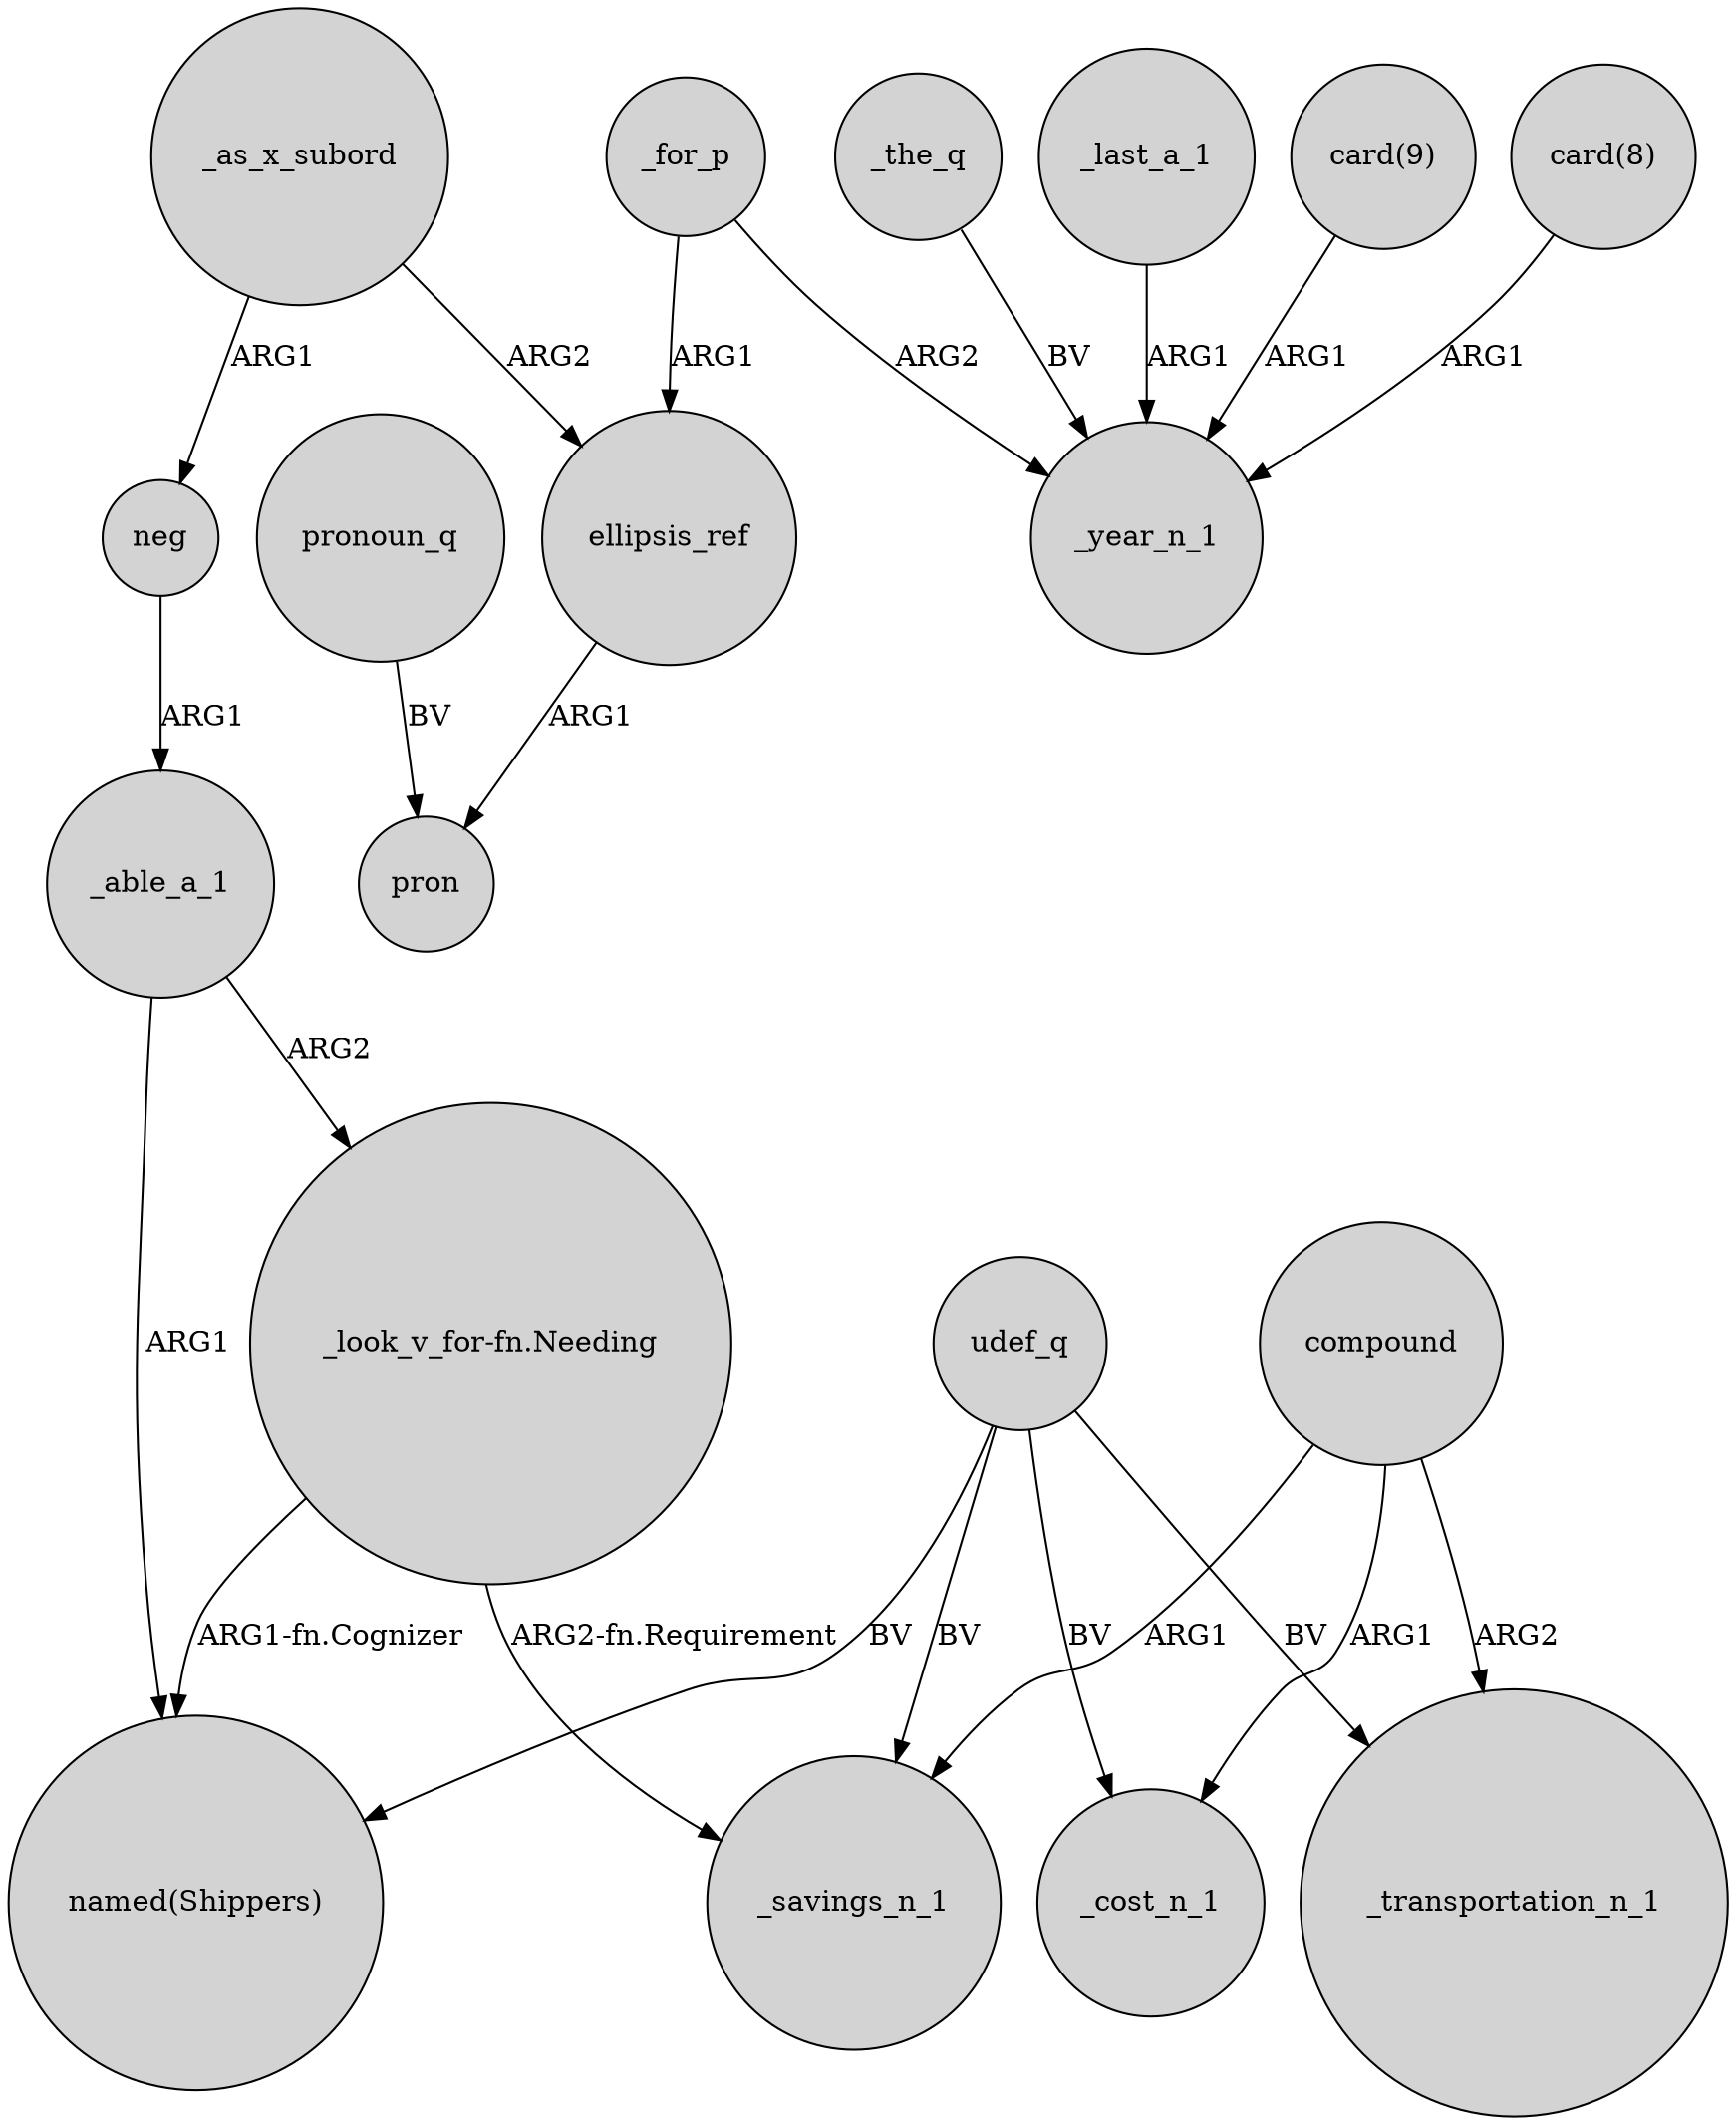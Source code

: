 digraph {
	node [shape=circle style=filled]
	udef_q -> _savings_n_1 [label=BV]
	"card(9)" -> _year_n_1 [label=ARG1]
	udef_q -> _transportation_n_1 [label=BV]
	_able_a_1 -> "_look_v_for-fn.Needing" [label=ARG2]
	_able_a_1 -> "named(Shippers)" [label=ARG1]
	udef_q -> _cost_n_1 [label=BV]
	_for_p -> ellipsis_ref [label=ARG1]
	ellipsis_ref -> pron [label=ARG1]
	neg -> _able_a_1 [label=ARG1]
	"_look_v_for-fn.Needing" -> _savings_n_1 [label="ARG2-fn.Requirement"]
	pronoun_q -> pron [label=BV]
	"card(8)" -> _year_n_1 [label=ARG1]
	compound -> _savings_n_1 [label=ARG1]
	_as_x_subord -> neg [label=ARG1]
	_the_q -> _year_n_1 [label=BV]
	_last_a_1 -> _year_n_1 [label=ARG1]
	_for_p -> _year_n_1 [label=ARG2]
	compound -> _transportation_n_1 [label=ARG2]
	compound -> _cost_n_1 [label=ARG1]
	"_look_v_for-fn.Needing" -> "named(Shippers)" [label="ARG1-fn.Cognizer"]
	_as_x_subord -> ellipsis_ref [label=ARG2]
	udef_q -> "named(Shippers)" [label=BV]
}
